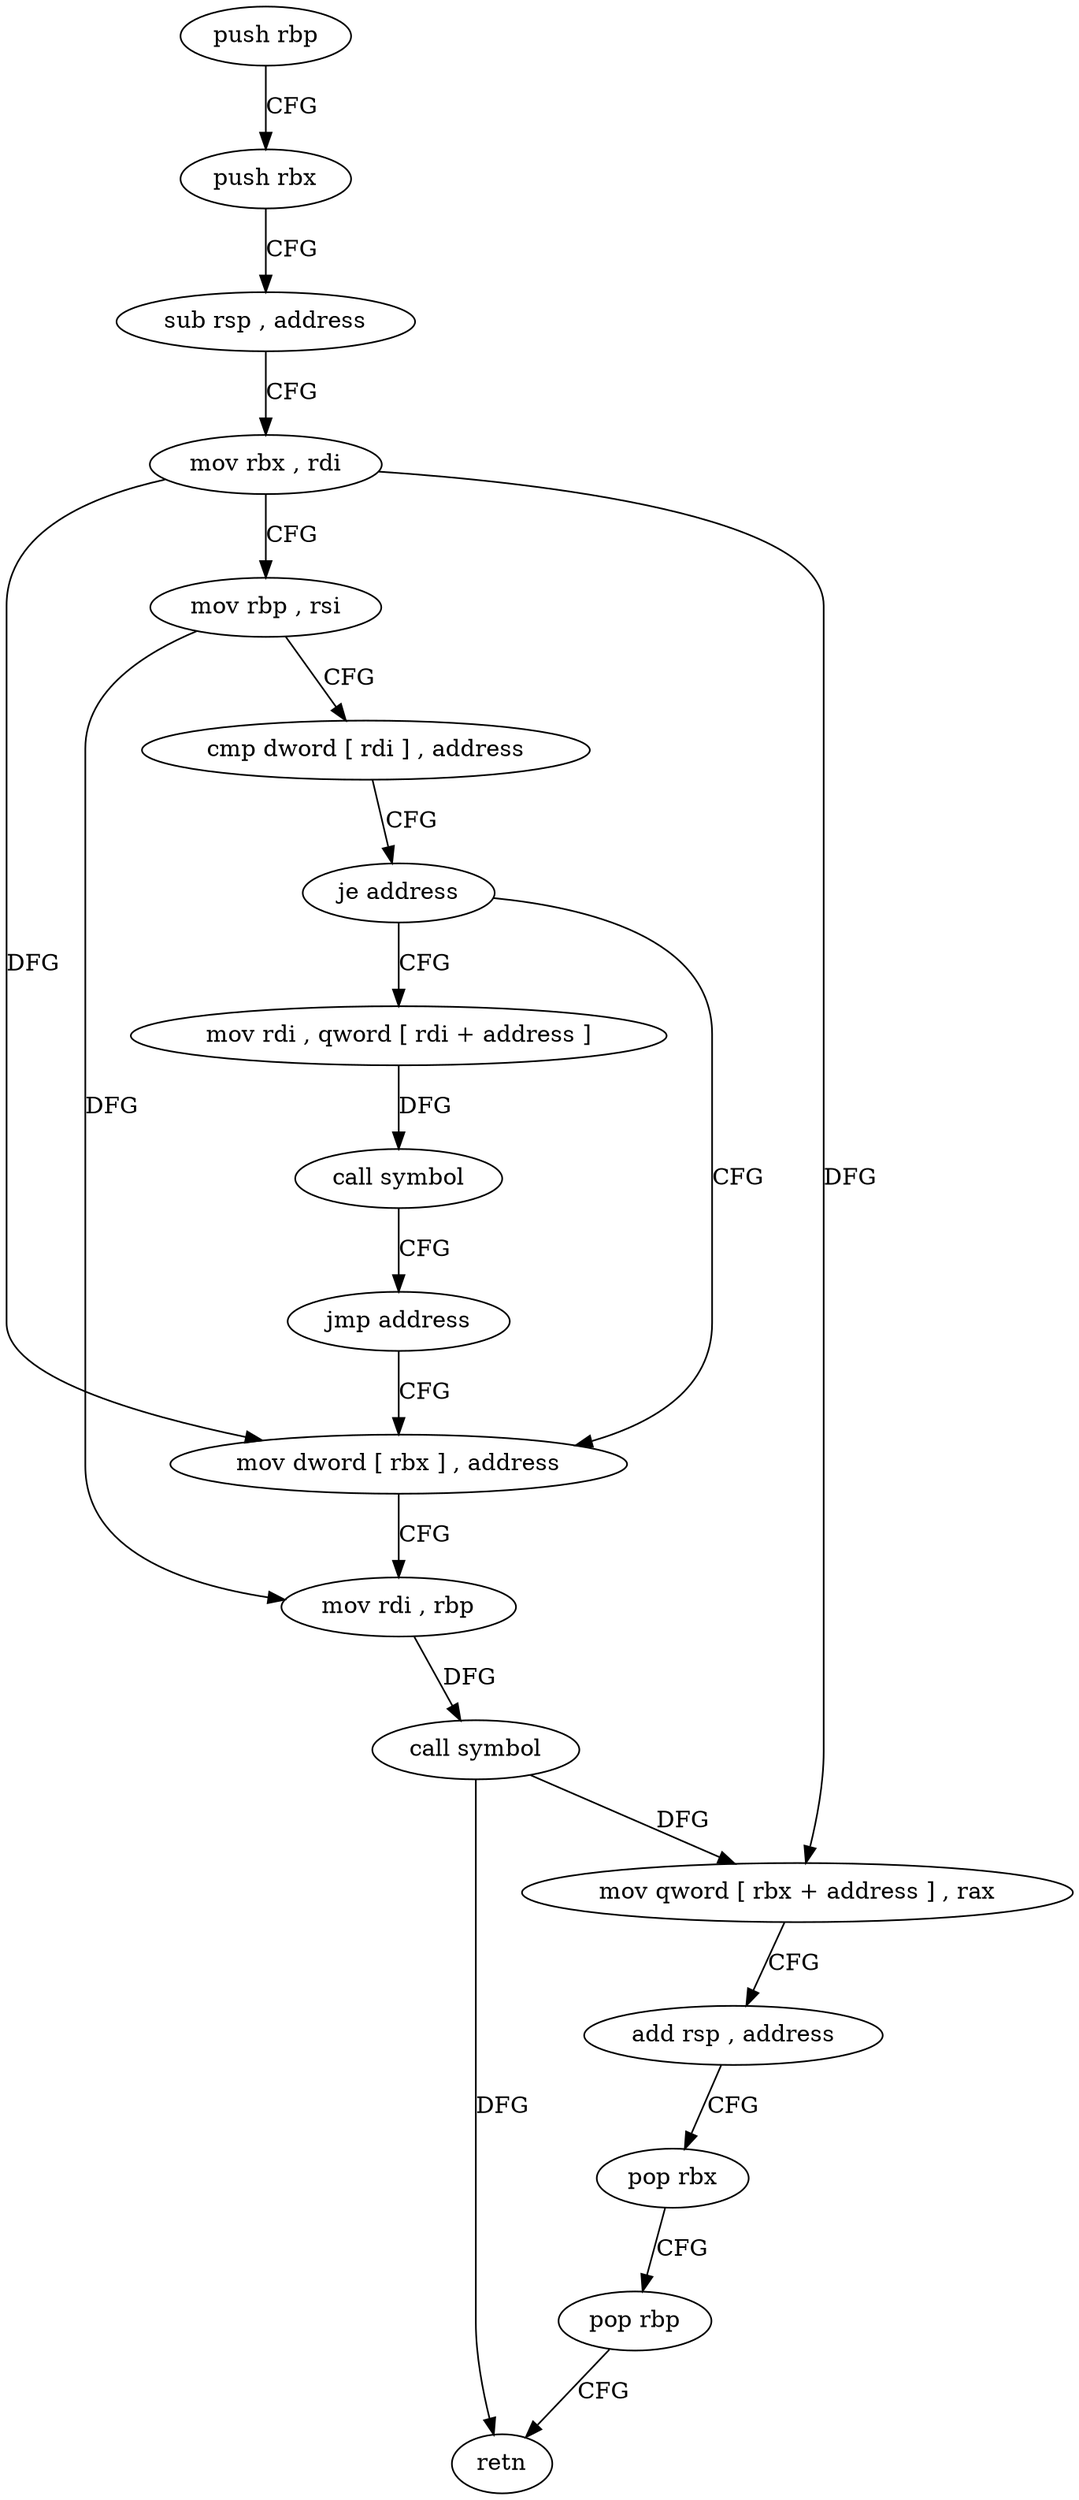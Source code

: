 digraph "func" {
"121921" [label = "push rbp" ]
"121922" [label = "push rbx" ]
"121923" [label = "sub rsp , address" ]
"121927" [label = "mov rbx , rdi" ]
"121930" [label = "mov rbp , rsi" ]
"121933" [label = "cmp dword [ rdi ] , address" ]
"121936" [label = "je address" ]
"121963" [label = "mov rdi , qword [ rdi + address ]" ]
"121938" [label = "mov dword [ rbx ] , address" ]
"121967" [label = "call symbol" ]
"121972" [label = "jmp address" ]
"121944" [label = "mov rdi , rbp" ]
"121947" [label = "call symbol" ]
"121952" [label = "mov qword [ rbx + address ] , rax" ]
"121956" [label = "add rsp , address" ]
"121960" [label = "pop rbx" ]
"121961" [label = "pop rbp" ]
"121962" [label = "retn" ]
"121921" -> "121922" [ label = "CFG" ]
"121922" -> "121923" [ label = "CFG" ]
"121923" -> "121927" [ label = "CFG" ]
"121927" -> "121930" [ label = "CFG" ]
"121927" -> "121938" [ label = "DFG" ]
"121927" -> "121952" [ label = "DFG" ]
"121930" -> "121933" [ label = "CFG" ]
"121930" -> "121944" [ label = "DFG" ]
"121933" -> "121936" [ label = "CFG" ]
"121936" -> "121963" [ label = "CFG" ]
"121936" -> "121938" [ label = "CFG" ]
"121963" -> "121967" [ label = "DFG" ]
"121938" -> "121944" [ label = "CFG" ]
"121967" -> "121972" [ label = "CFG" ]
"121972" -> "121938" [ label = "CFG" ]
"121944" -> "121947" [ label = "DFG" ]
"121947" -> "121952" [ label = "DFG" ]
"121947" -> "121962" [ label = "DFG" ]
"121952" -> "121956" [ label = "CFG" ]
"121956" -> "121960" [ label = "CFG" ]
"121960" -> "121961" [ label = "CFG" ]
"121961" -> "121962" [ label = "CFG" ]
}
